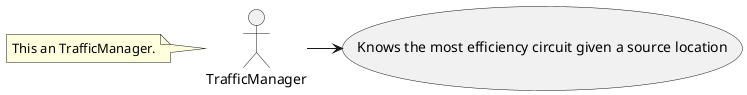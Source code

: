 @startuml
'https://plantuml.com/use-case-diagram

:TrafficManager: as TM
(Knows the most efficiency circuit given a source location) as (Circuit)

TM -> (Circuit)

note left of TM : This an TrafficManager.

@enduml